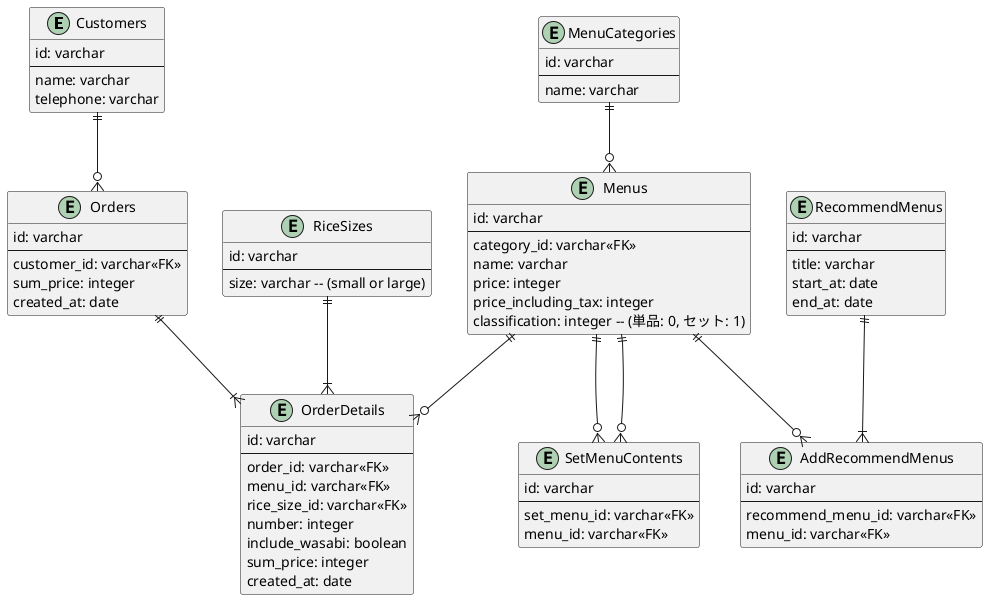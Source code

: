 @startuml
Entity Customers {
  id: varchar
  --
  name: varchar
  telephone: varchar
}

Entity Orders {
  id: varchar
  --
  customer_id: varchar<<FK>>
  sum_price: integer
  created_at: date
}

Entity OrderDetails {
  id: varchar
  --
  order_id: varchar<<FK>>
  menu_id: varchar<<FK>>
  rice_size_id: varchar<<FK>>
  number: integer
  include_wasabi: boolean
  sum_price: integer
  created_at: date
}

Entity RiceSizes {
  id: varchar
  --
  size: varchar -- (small or large)
}

Entity Menus {
  id: varchar
  --
  category_id: varchar<<FK>>
  name: varchar
  price: integer
  price_including_tax: integer
  classification: integer -- (単品: 0, セット: 1)
}

Entity SetMenuContents {
  id: varchar
  --
  set_menu_id: varchar<<FK>>
  menu_id: varchar<<FK>>
}

Entity MenuCategories {
  id: varchar
  --
  name: varchar
}

Entity RecommendMenus {
  id: varchar
  --
  title: varchar
  start_at: date
  end_at: date
}

Entity AddRecommendMenus {
  id: varchar
  --
  recommend_menu_id: varchar<<FK>>
  menu_id: varchar<<FK>>
}

Customers ||--o{ Orders
Orders ||--|{ OrderDetails
RiceSizes ||--|{ OrderDetails
Menus ||--o{ OrderDetails
Menus ||--o{ SetMenuContents
Menus ||--o{ SetMenuContents
Menus ||--o{ AddRecommendMenus
RecommendMenus ||--|{ AddRecommendMenus
MenuCategories ||--o{ Menus
@enduml
